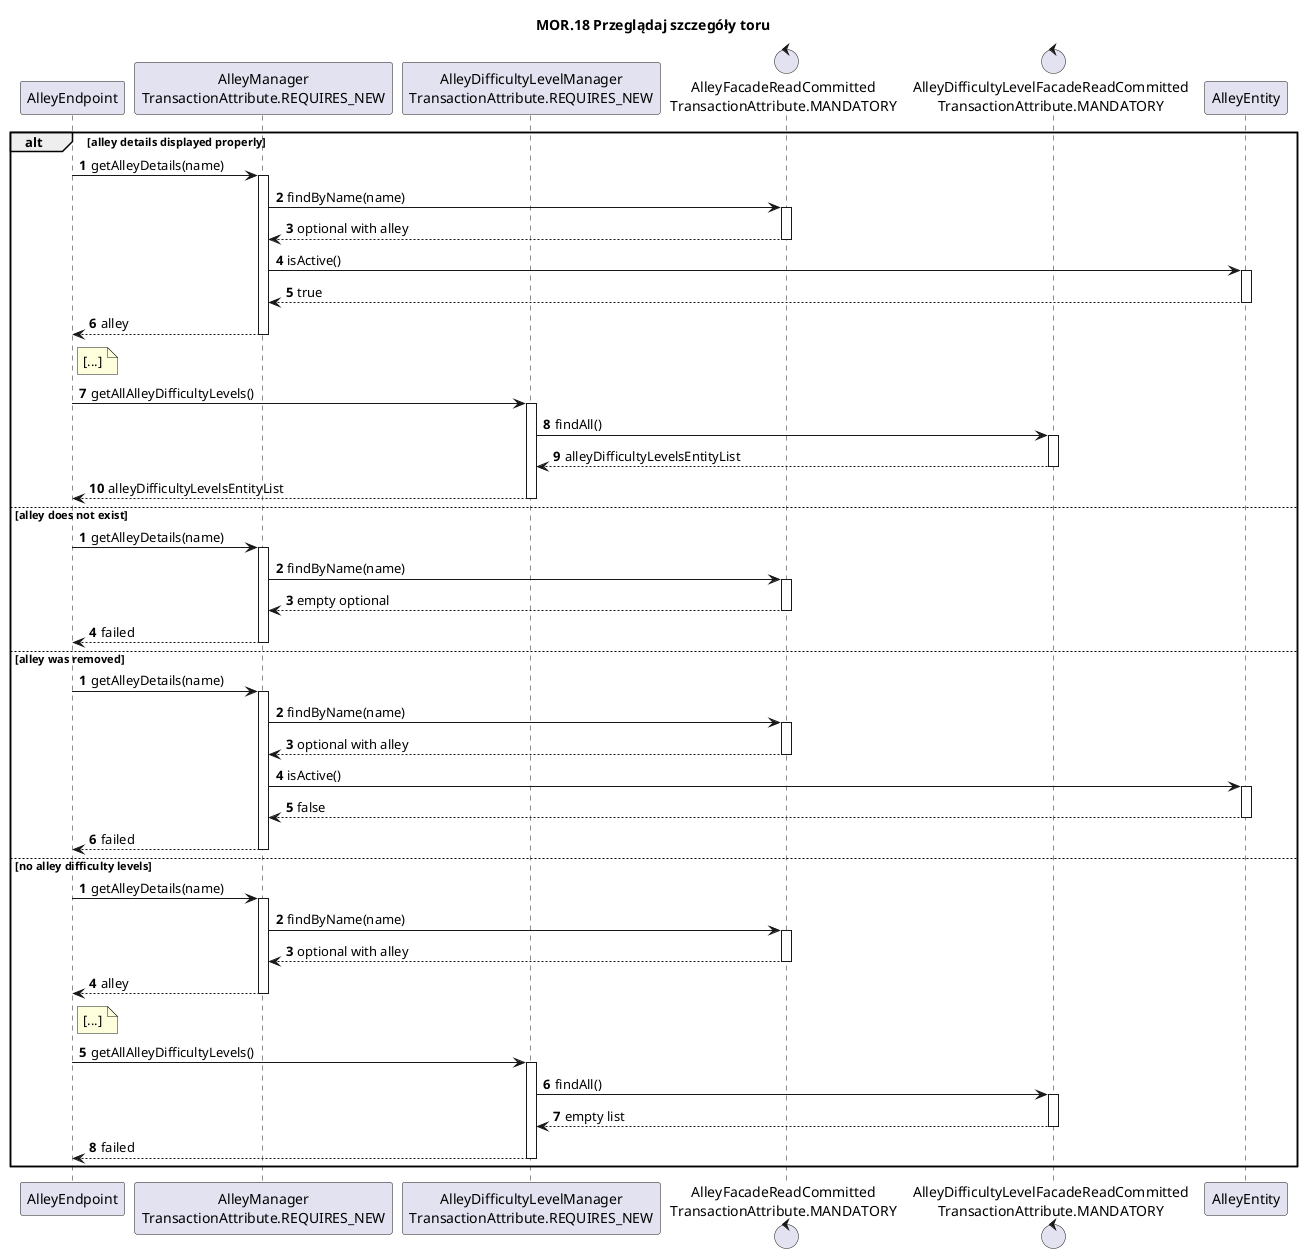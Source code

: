 @startuml
title MOR.18 Przeglądaj szczegóły toru
autoactivate on
participant AlleyEndpoint
participant "AlleyManager\nTransactionAttribute.REQUIRES_NEW" as AlleyManager
participant "AlleyDifficultyLevelManager\nTransactionAttribute.REQUIRES_NEW" as  AlleyDifficultyLevelManager
control "AlleyFacadeReadCommitted\nTransactionAttribute.MANDATORY" as AlleyFacade
control "AlleyDifficultyLevelFacadeReadCommitted\nTransactionAttribute.MANDATORY" as AlleyDifficultyLevelFacade

alt alley details displayed properly
autonumber
                    AlleyEndpoint -> AlleyManager: getAlleyDetails(name)
                        AlleyManager -> AlleyFacade: findByName(name)
                        return optional with alley
                        AlleyManager -> AlleyEntity: isActive()
                        return true
                    return alley

                    note right AlleyEndpoint
                        [...]
                    end note

                    AlleyEndpoint -> AlleyDifficultyLevelManager: getAllAlleyDifficultyLevels()
                        AlleyDifficultyLevelManager -> AlleyDifficultyLevelFacade: findAll()
                        return alleyDifficultyLevelsEntityList
                    return alleyDifficultyLevelsEntityList
else alley does not exist
autonumber
                    AlleyEndpoint -> AlleyManager: getAlleyDetails(name)
                        AlleyManager -> AlleyFacade: findByName(name)
                        return empty optional
                    return failed
else alley was removed
autonumber
                    AlleyEndpoint -> AlleyManager: getAlleyDetails(name)
                        AlleyManager -> AlleyFacade: findByName(name)
                        return optional with alley
                        AlleyManager -> AlleyEntity: isActive()
                        return false
                    return failed
else no alley difficulty levels
autonumber
                    AlleyEndpoint -> AlleyManager: getAlleyDetails(name)
                        AlleyManager -> AlleyFacade: findByName(name)
                        return optional with alley
                    return alley

                    note right AlleyEndpoint
                        [...]
                    end note

                    AlleyEndpoint -> AlleyDifficultyLevelManager: getAllAlleyDifficultyLevels()
                            AlleyDifficultyLevelManager -> AlleyDifficultyLevelFacade: findAll()
                            return empty list
                    return failed
end
@enduml